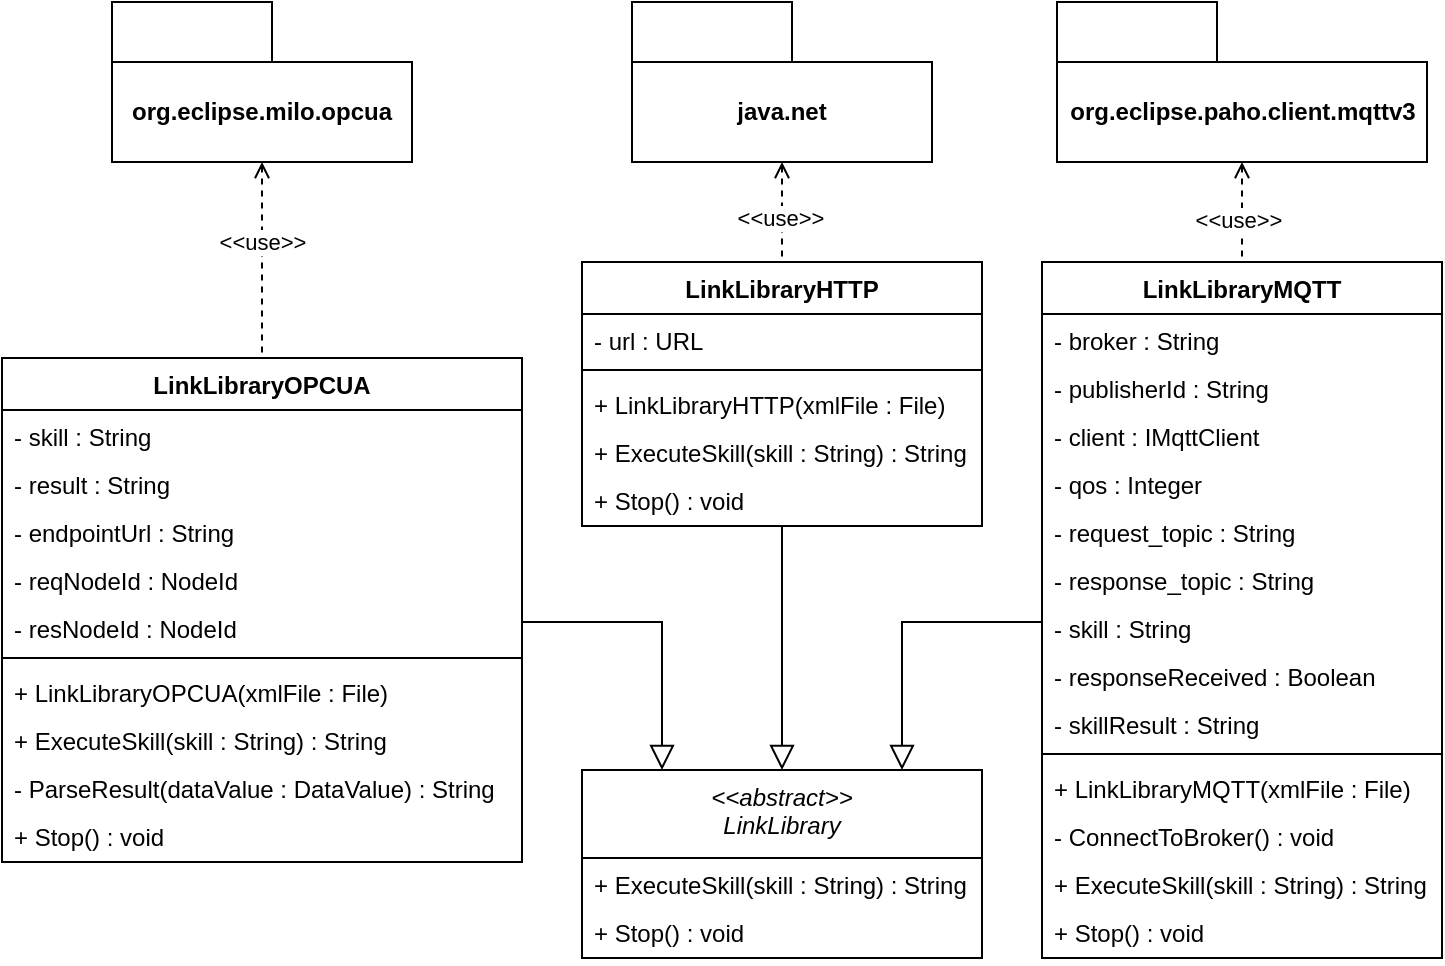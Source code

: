 <mxfile version="24.7.5">
  <diagram name="Page-1" id="0aRMQ_JqBgh5EOpmeWMA">
    <mxGraphModel dx="377" dy="565" grid="1" gridSize="10" guides="1" tooltips="1" connect="1" arrows="1" fold="1" page="1" pageScale="1" pageWidth="827" pageHeight="1169" math="0" shadow="0">
      <root>
        <mxCell id="0" />
        <mxCell id="1" parent="0" />
        <mxCell id="8C-qT944jbPsZhaz9uO8-14" value="&lt;div&gt;&lt;i style=&quot;font-weight: normal;&quot;&gt;&amp;lt;&amp;lt;abstract&amp;gt;&amp;gt;&lt;/i&gt;&lt;/div&gt;&lt;i style=&quot;font-weight: normal;&quot;&gt;LinkLibrary&lt;/i&gt;" style="swimlane;fontStyle=1;align=center;verticalAlign=top;childLayout=stackLayout;horizontal=1;startSize=44;horizontalStack=0;resizeParent=1;resizeParentMax=0;resizeLast=0;collapsible=1;marginBottom=0;whiteSpace=wrap;html=1;swimlaneLine=1;" parent="1" vertex="1">
          <mxGeometry x="330" y="444" width="200" height="94" as="geometry" />
        </mxCell>
        <mxCell id="8C-qT944jbPsZhaz9uO8-18" value="+ ExecuteSkill(skill : String) : String" style="text;strokeColor=none;fillColor=none;align=left;verticalAlign=top;spacingLeft=4;spacingRight=4;overflow=hidden;rotatable=0;points=[[0,0.5],[1,0.5]];portConstraint=eastwest;whiteSpace=wrap;html=1;" parent="8C-qT944jbPsZhaz9uO8-14" vertex="1">
          <mxGeometry y="44" width="200" height="24" as="geometry" />
        </mxCell>
        <mxCell id="8C-qT944jbPsZhaz9uO8-17" value="+ Stop() : void" style="text;strokeColor=none;fillColor=none;align=left;verticalAlign=top;spacingLeft=4;spacingRight=4;overflow=hidden;rotatable=0;points=[[0,0.5],[1,0.5]];portConstraint=eastwest;whiteSpace=wrap;html=1;" parent="8C-qT944jbPsZhaz9uO8-14" vertex="1">
          <mxGeometry y="68" width="200" height="26" as="geometry" />
        </mxCell>
        <mxCell id="8C-qT944jbPsZhaz9uO8-32" style="edgeStyle=orthogonalEdgeStyle;rounded=0;orthogonalLoop=1;jettySize=auto;html=1;endSize=10;endArrow=block;endFill=0;" parent="1" source="8C-qT944jbPsZhaz9uO8-21" target="8C-qT944jbPsZhaz9uO8-14" edge="1">
          <mxGeometry relative="1" as="geometry">
            <Array as="points">
              <mxPoint x="440" y="320" />
              <mxPoint x="440" y="320" />
            </Array>
          </mxGeometry>
        </mxCell>
        <mxCell id="8C-qT944jbPsZhaz9uO8-21" value="LinkLibraryHTTP" style="swimlane;fontStyle=1;align=center;verticalAlign=top;childLayout=stackLayout;horizontal=1;startSize=26;horizontalStack=0;resizeParent=1;resizeParentMax=0;resizeLast=0;collapsible=1;marginBottom=0;whiteSpace=wrap;html=1;swimlaneLine=1;" parent="1" vertex="1">
          <mxGeometry x="330" y="190" width="200" height="132" as="geometry" />
        </mxCell>
        <mxCell id="8C-qT944jbPsZhaz9uO8-33" value="- url : URL" style="text;strokeColor=none;fillColor=none;align=left;verticalAlign=top;spacingLeft=4;spacingRight=4;overflow=hidden;rotatable=0;points=[[0,0.5],[1,0.5]];portConstraint=eastwest;whiteSpace=wrap;html=1;" parent="8C-qT944jbPsZhaz9uO8-21" vertex="1">
          <mxGeometry y="26" width="200" height="24" as="geometry" />
        </mxCell>
        <mxCell id="8C-qT944jbPsZhaz9uO8-34" value="" style="line;strokeWidth=1;fillColor=none;align=left;verticalAlign=middle;spacingTop=-1;spacingLeft=3;spacingRight=3;rotatable=0;labelPosition=right;points=[];portConstraint=eastwest;strokeColor=default;" parent="8C-qT944jbPsZhaz9uO8-21" vertex="1">
          <mxGeometry y="50" width="200" height="8" as="geometry" />
        </mxCell>
        <mxCell id="8C-qT944jbPsZhaz9uO8-35" value="+ LinkLibraryHTTP(xmlFile : File)" style="text;strokeColor=none;fillColor=none;align=left;verticalAlign=top;spacingLeft=4;spacingRight=4;overflow=hidden;rotatable=0;points=[[0,0.5],[1,0.5]];portConstraint=eastwest;whiteSpace=wrap;html=1;" parent="8C-qT944jbPsZhaz9uO8-21" vertex="1">
          <mxGeometry y="58" width="200" height="24" as="geometry" />
        </mxCell>
        <mxCell id="8C-qT944jbPsZhaz9uO8-22" value="+ ExecuteSkill(skill : String) : String" style="text;strokeColor=none;fillColor=none;align=left;verticalAlign=top;spacingLeft=4;spacingRight=4;overflow=hidden;rotatable=0;points=[[0,0.5],[1,0.5]];portConstraint=eastwest;whiteSpace=wrap;html=1;" parent="8C-qT944jbPsZhaz9uO8-21" vertex="1">
          <mxGeometry y="82" width="200" height="24" as="geometry" />
        </mxCell>
        <mxCell id="8C-qT944jbPsZhaz9uO8-23" value="+ Stop() : void" style="text;strokeColor=none;fillColor=none;align=left;verticalAlign=top;spacingLeft=4;spacingRight=4;overflow=hidden;rotatable=0;points=[[0,0.5],[1,0.5]];portConstraint=eastwest;whiteSpace=wrap;html=1;" parent="8C-qT944jbPsZhaz9uO8-21" vertex="1">
          <mxGeometry y="106" width="200" height="26" as="geometry" />
        </mxCell>
        <mxCell id="8C-qT944jbPsZhaz9uO8-30" style="edgeStyle=orthogonalEdgeStyle;rounded=0;orthogonalLoop=1;jettySize=auto;html=1;endArrow=block;endFill=0;endSize=10;" parent="1" source="8C-qT944jbPsZhaz9uO8-24" target="8C-qT944jbPsZhaz9uO8-14" edge="1">
          <mxGeometry relative="1" as="geometry">
            <Array as="points">
              <mxPoint x="490" y="370" />
            </Array>
          </mxGeometry>
        </mxCell>
        <mxCell id="8C-qT944jbPsZhaz9uO8-24" value="LinkLibraryMQTT" style="swimlane;fontStyle=1;align=center;verticalAlign=top;childLayout=stackLayout;horizontal=1;startSize=26;horizontalStack=0;resizeParent=1;resizeParentMax=0;resizeLast=0;collapsible=1;marginBottom=0;whiteSpace=wrap;html=1;swimlaneLine=1;" parent="1" vertex="1">
          <mxGeometry x="560" y="190" width="200" height="348" as="geometry" />
        </mxCell>
        <mxCell id="8C-qT944jbPsZhaz9uO8-53" value="- broker : String" style="text;strokeColor=none;fillColor=none;align=left;verticalAlign=top;spacingLeft=4;spacingRight=4;overflow=hidden;rotatable=0;points=[[0,0.5],[1,0.5]];portConstraint=eastwest;whiteSpace=wrap;html=1;" parent="8C-qT944jbPsZhaz9uO8-24" vertex="1">
          <mxGeometry y="26" width="200" height="24" as="geometry" />
        </mxCell>
        <mxCell id="8C-qT944jbPsZhaz9uO8-57" value="&lt;span style=&quot;font-weight: normal;&quot;&gt;- publisherId : String&lt;/span&gt;" style="text;strokeColor=none;fillColor=none;align=left;verticalAlign=top;spacingLeft=4;spacingRight=4;overflow=hidden;rotatable=0;points=[[0,0.5],[1,0.5]];portConstraint=eastwest;whiteSpace=wrap;html=1;fontStyle=1" parent="8C-qT944jbPsZhaz9uO8-24" vertex="1">
          <mxGeometry y="50" width="200" height="24" as="geometry" />
        </mxCell>
        <mxCell id="8C-qT944jbPsZhaz9uO8-56" value="&lt;span style=&quot;font-weight: normal;&quot;&gt;- client : IMqttClient&lt;/span&gt;" style="text;strokeColor=none;fillColor=none;align=left;verticalAlign=top;spacingLeft=4;spacingRight=4;overflow=hidden;rotatable=0;points=[[0,0.5],[1,0.5]];portConstraint=eastwest;whiteSpace=wrap;html=1;fontStyle=1" parent="8C-qT944jbPsZhaz9uO8-24" vertex="1">
          <mxGeometry y="74" width="200" height="24" as="geometry" />
        </mxCell>
        <mxCell id="8C-qT944jbPsZhaz9uO8-55" value="&lt;span style=&quot;font-weight: normal;&quot;&gt;- qos : Integer&lt;/span&gt;" style="text;strokeColor=none;fillColor=none;align=left;verticalAlign=top;spacingLeft=4;spacingRight=4;overflow=hidden;rotatable=0;points=[[0,0.5],[1,0.5]];portConstraint=eastwest;whiteSpace=wrap;html=1;fontStyle=1" parent="8C-qT944jbPsZhaz9uO8-24" vertex="1">
          <mxGeometry y="98" width="200" height="24" as="geometry" />
        </mxCell>
        <mxCell id="8C-qT944jbPsZhaz9uO8-54" value="- request_topic : String" style="text;strokeColor=none;fillColor=none;align=left;verticalAlign=top;spacingLeft=4;spacingRight=4;overflow=hidden;rotatable=0;points=[[0,0.5],[1,0.5]];portConstraint=eastwest;whiteSpace=wrap;html=1;" parent="8C-qT944jbPsZhaz9uO8-24" vertex="1">
          <mxGeometry y="122" width="200" height="24" as="geometry" />
        </mxCell>
        <mxCell id="8C-qT944jbPsZhaz9uO8-60" value="- response_topic : String" style="text;strokeColor=none;fillColor=none;align=left;verticalAlign=top;spacingLeft=4;spacingRight=4;overflow=hidden;rotatable=0;points=[[0,0.5],[1,0.5]];portConstraint=eastwest;whiteSpace=wrap;html=1;" parent="8C-qT944jbPsZhaz9uO8-24" vertex="1">
          <mxGeometry y="146" width="200" height="24" as="geometry" />
        </mxCell>
        <mxCell id="8C-qT944jbPsZhaz9uO8-59" value="- skill : String" style="text;strokeColor=none;fillColor=none;align=left;verticalAlign=top;spacingLeft=4;spacingRight=4;overflow=hidden;rotatable=0;points=[[0,0.5],[1,0.5]];portConstraint=eastwest;whiteSpace=wrap;html=1;" parent="8C-qT944jbPsZhaz9uO8-24" vertex="1">
          <mxGeometry y="170" width="200" height="24" as="geometry" />
        </mxCell>
        <mxCell id="8C-qT944jbPsZhaz9uO8-61" value="- responseReceived : Boolean" style="text;strokeColor=none;fillColor=none;align=left;verticalAlign=top;spacingLeft=4;spacingRight=4;overflow=hidden;rotatable=0;points=[[0,0.5],[1,0.5]];portConstraint=eastwest;whiteSpace=wrap;html=1;" parent="8C-qT944jbPsZhaz9uO8-24" vertex="1">
          <mxGeometry y="194" width="200" height="24" as="geometry" />
        </mxCell>
        <mxCell id="8C-qT944jbPsZhaz9uO8-62" value="- skillResult : String" style="text;strokeColor=none;fillColor=none;align=left;verticalAlign=top;spacingLeft=4;spacingRight=4;overflow=hidden;rotatable=0;points=[[0,0.5],[1,0.5]];portConstraint=eastwest;whiteSpace=wrap;html=1;" parent="8C-qT944jbPsZhaz9uO8-24" vertex="1">
          <mxGeometry y="218" width="200" height="24" as="geometry" />
        </mxCell>
        <mxCell id="8C-qT944jbPsZhaz9uO8-58" value="" style="line;strokeWidth=1;fillColor=none;align=left;verticalAlign=middle;spacingTop=-1;spacingLeft=3;spacingRight=3;rotatable=0;labelPosition=right;points=[];portConstraint=eastwest;strokeColor=default;" parent="8C-qT944jbPsZhaz9uO8-24" vertex="1">
          <mxGeometry y="242" width="200" height="8" as="geometry" />
        </mxCell>
        <mxCell id="8C-qT944jbPsZhaz9uO8-63" value="+ LinkLibraryMQTT(xmlFile : File)" style="text;strokeColor=none;fillColor=none;align=left;verticalAlign=top;spacingLeft=4;spacingRight=4;overflow=hidden;rotatable=0;points=[[0,0.5],[1,0.5]];portConstraint=eastwest;whiteSpace=wrap;html=1;" parent="8C-qT944jbPsZhaz9uO8-24" vertex="1">
          <mxGeometry y="250" width="200" height="24" as="geometry" />
        </mxCell>
        <mxCell id="8C-qT944jbPsZhaz9uO8-64" value="- ConnectToBroker() : void" style="text;strokeColor=none;fillColor=none;align=left;verticalAlign=top;spacingLeft=4;spacingRight=4;overflow=hidden;rotatable=0;points=[[0,0.5],[1,0.5]];portConstraint=eastwest;whiteSpace=wrap;html=1;" parent="8C-qT944jbPsZhaz9uO8-24" vertex="1">
          <mxGeometry y="274" width="200" height="24" as="geometry" />
        </mxCell>
        <mxCell id="8C-qT944jbPsZhaz9uO8-25" value="+ ExecuteSkill(skill : String) : String" style="text;strokeColor=none;fillColor=none;align=left;verticalAlign=top;spacingLeft=4;spacingRight=4;overflow=hidden;rotatable=0;points=[[0,0.5],[1,0.5]];portConstraint=eastwest;whiteSpace=wrap;html=1;" parent="8C-qT944jbPsZhaz9uO8-24" vertex="1">
          <mxGeometry y="298" width="200" height="24" as="geometry" />
        </mxCell>
        <mxCell id="8C-qT944jbPsZhaz9uO8-26" value="+ Stop() : void" style="text;strokeColor=none;fillColor=none;align=left;verticalAlign=top;spacingLeft=4;spacingRight=4;overflow=hidden;rotatable=0;points=[[0,0.5],[1,0.5]];portConstraint=eastwest;whiteSpace=wrap;html=1;" parent="8C-qT944jbPsZhaz9uO8-24" vertex="1">
          <mxGeometry y="322" width="200" height="26" as="geometry" />
        </mxCell>
        <mxCell id="8C-qT944jbPsZhaz9uO8-31" style="edgeStyle=orthogonalEdgeStyle;rounded=0;orthogonalLoop=1;jettySize=auto;html=1;endSize=10;endArrow=block;endFill=0;" parent="1" source="8C-qT944jbPsZhaz9uO8-27" target="8C-qT944jbPsZhaz9uO8-14" edge="1">
          <mxGeometry relative="1" as="geometry">
            <Array as="points">
              <mxPoint x="370" y="370" />
            </Array>
          </mxGeometry>
        </mxCell>
        <mxCell id="8C-qT944jbPsZhaz9uO8-27" value="LinkLibraryOPCUA" style="swimlane;fontStyle=1;align=center;verticalAlign=top;childLayout=stackLayout;horizontal=1;startSize=26;horizontalStack=0;resizeParent=1;resizeParentMax=0;resizeLast=0;collapsible=1;marginBottom=0;whiteSpace=wrap;html=1;swimlaneLine=1;" parent="1" vertex="1">
          <mxGeometry x="40" y="238" width="260" height="252" as="geometry" />
        </mxCell>
        <mxCell id="8C-qT944jbPsZhaz9uO8-47" value="- skill : String" style="text;strokeColor=none;fillColor=none;align=left;verticalAlign=top;spacingLeft=4;spacingRight=4;overflow=hidden;rotatable=0;points=[[0,0.5],[1,0.5]];portConstraint=eastwest;whiteSpace=wrap;html=1;" parent="8C-qT944jbPsZhaz9uO8-27" vertex="1">
          <mxGeometry y="26" width="260" height="24" as="geometry" />
        </mxCell>
        <mxCell id="8C-qT944jbPsZhaz9uO8-48" value="- result : String" style="text;strokeColor=none;fillColor=none;align=left;verticalAlign=top;spacingLeft=4;spacingRight=4;overflow=hidden;rotatable=0;points=[[0,0.5],[1,0.5]];portConstraint=eastwest;whiteSpace=wrap;html=1;" parent="8C-qT944jbPsZhaz9uO8-27" vertex="1">
          <mxGeometry y="50" width="260" height="24" as="geometry" />
        </mxCell>
        <mxCell id="8C-qT944jbPsZhaz9uO8-46" value="&lt;span style=&quot;font-weight: normal;&quot;&gt;- endpointUrl : String&lt;/span&gt;" style="text;strokeColor=none;fillColor=none;align=left;verticalAlign=top;spacingLeft=4;spacingRight=4;overflow=hidden;rotatable=0;points=[[0,0.5],[1,0.5]];portConstraint=eastwest;whiteSpace=wrap;html=1;fontStyle=1" parent="8C-qT944jbPsZhaz9uO8-27" vertex="1">
          <mxGeometry y="74" width="260" height="24" as="geometry" />
        </mxCell>
        <mxCell id="8C-qT944jbPsZhaz9uO8-49" value="&lt;span style=&quot;font-weight: normal;&quot;&gt;- reqNodeId : NodeId&lt;/span&gt;" style="text;strokeColor=none;fillColor=none;align=left;verticalAlign=top;spacingLeft=4;spacingRight=4;overflow=hidden;rotatable=0;points=[[0,0.5],[1,0.5]];portConstraint=eastwest;whiteSpace=wrap;html=1;fontStyle=1" parent="8C-qT944jbPsZhaz9uO8-27" vertex="1">
          <mxGeometry y="98" width="260" height="24" as="geometry" />
        </mxCell>
        <mxCell id="8C-qT944jbPsZhaz9uO8-50" value="&lt;span style=&quot;font-weight: normal;&quot;&gt;- resNodeId : NodeId&lt;/span&gt;" style="text;strokeColor=none;fillColor=none;align=left;verticalAlign=top;spacingLeft=4;spacingRight=4;overflow=hidden;rotatable=0;points=[[0,0.5],[1,0.5]];portConstraint=eastwest;whiteSpace=wrap;html=1;fontStyle=1" parent="8C-qT944jbPsZhaz9uO8-27" vertex="1">
          <mxGeometry y="122" width="260" height="24" as="geometry" />
        </mxCell>
        <mxCell id="8C-qT944jbPsZhaz9uO8-45" value="" style="line;strokeWidth=1;fillColor=none;align=left;verticalAlign=middle;spacingTop=-1;spacingLeft=3;spacingRight=3;rotatable=0;labelPosition=right;points=[];portConstraint=eastwest;strokeColor=default;" parent="8C-qT944jbPsZhaz9uO8-27" vertex="1">
          <mxGeometry y="146" width="260" height="8" as="geometry" />
        </mxCell>
        <mxCell id="8C-qT944jbPsZhaz9uO8-51" value="+ LinkLibraryOPCUA(xmlFile : File)" style="text;strokeColor=none;fillColor=none;align=left;verticalAlign=top;spacingLeft=4;spacingRight=4;overflow=hidden;rotatable=0;points=[[0,0.5],[1,0.5]];portConstraint=eastwest;whiteSpace=wrap;html=1;" parent="8C-qT944jbPsZhaz9uO8-27" vertex="1">
          <mxGeometry y="154" width="260" height="24" as="geometry" />
        </mxCell>
        <mxCell id="8C-qT944jbPsZhaz9uO8-28" value="+ ExecuteSkill(skill : String) : String" style="text;strokeColor=none;fillColor=none;align=left;verticalAlign=top;spacingLeft=4;spacingRight=4;overflow=hidden;rotatable=0;points=[[0,0.5],[1,0.5]];portConstraint=eastwest;whiteSpace=wrap;html=1;" parent="8C-qT944jbPsZhaz9uO8-27" vertex="1">
          <mxGeometry y="178" width="260" height="24" as="geometry" />
        </mxCell>
        <mxCell id="8C-qT944jbPsZhaz9uO8-52" value="- ParseResult(dataValue : DataValue) : String" style="text;strokeColor=none;fillColor=none;align=left;verticalAlign=top;spacingLeft=4;spacingRight=4;overflow=hidden;rotatable=0;points=[[0,0.5],[1,0.5]];portConstraint=eastwest;whiteSpace=wrap;html=1;" parent="8C-qT944jbPsZhaz9uO8-27" vertex="1">
          <mxGeometry y="202" width="260" height="24" as="geometry" />
        </mxCell>
        <mxCell id="8C-qT944jbPsZhaz9uO8-29" value="+ Stop() : void" style="text;strokeColor=none;fillColor=none;align=left;verticalAlign=top;spacingLeft=4;spacingRight=4;overflow=hidden;rotatable=0;points=[[0,0.5],[1,0.5]];portConstraint=eastwest;whiteSpace=wrap;html=1;" parent="8C-qT944jbPsZhaz9uO8-27" vertex="1">
          <mxGeometry y="226" width="260" height="26" as="geometry" />
        </mxCell>
        <mxCell id="-0fu4PANh9RuCKRfqUOK-2" style="edgeStyle=orthogonalEdgeStyle;rounded=0;orthogonalLoop=1;jettySize=auto;html=1;startArrow=open;startFill=0;dashed=1;endArrow=none;endFill=0;" edge="1" parent="1" source="GwO9uO_SWvfzvLlcrTxP-1" target="8C-qT944jbPsZhaz9uO8-21">
          <mxGeometry relative="1" as="geometry" />
        </mxCell>
        <mxCell id="-0fu4PANh9RuCKRfqUOK-5" value="&amp;lt;&amp;lt;use&amp;gt;&amp;gt;" style="edgeLabel;html=1;align=center;verticalAlign=middle;resizable=0;points=[];" vertex="1" connectable="0" parent="-0fu4PANh9RuCKRfqUOK-2">
          <mxGeometry x="0.095" y="-1" relative="1" as="geometry">
            <mxPoint as="offset" />
          </mxGeometry>
        </mxCell>
        <mxCell id="GwO9uO_SWvfzvLlcrTxP-1" value="java.net" style="shape=folder;fontStyle=1;tabWidth=80;tabHeight=30;tabPosition=left;html=1;boundedLbl=1;whiteSpace=wrap;" parent="1" vertex="1">
          <mxGeometry x="355" y="60" width="150" height="80" as="geometry" />
        </mxCell>
        <mxCell id="-0fu4PANh9RuCKRfqUOK-3" style="edgeStyle=orthogonalEdgeStyle;rounded=0;orthogonalLoop=1;jettySize=auto;html=1;endArrow=none;endFill=0;startArrow=open;startFill=0;dashed=1;" edge="1" parent="1" source="GwO9uO_SWvfzvLlcrTxP-2" target="8C-qT944jbPsZhaz9uO8-24">
          <mxGeometry relative="1" as="geometry" />
        </mxCell>
        <mxCell id="-0fu4PANh9RuCKRfqUOK-6" value="&amp;lt;&amp;lt;use&amp;gt;&amp;gt;" style="edgeLabel;html=1;align=center;verticalAlign=middle;resizable=0;points=[];" vertex="1" connectable="0" parent="-0fu4PANh9RuCKRfqUOK-3">
          <mxGeometry x="0.133" y="-2" relative="1" as="geometry">
            <mxPoint as="offset" />
          </mxGeometry>
        </mxCell>
        <mxCell id="GwO9uO_SWvfzvLlcrTxP-2" value="org.eclipse.paho.client.mqttv3" style="shape=folder;fontStyle=1;tabWidth=80;tabHeight=30;tabPosition=left;html=1;boundedLbl=1;whiteSpace=wrap;" parent="1" vertex="1">
          <mxGeometry x="567.5" y="60" width="185" height="80" as="geometry" />
        </mxCell>
        <mxCell id="-0fu4PANh9RuCKRfqUOK-1" style="edgeStyle=orthogonalEdgeStyle;rounded=0;orthogonalLoop=1;jettySize=auto;html=1;startArrow=open;startFill=0;endArrow=none;endFill=0;dashed=1;" edge="1" parent="1" source="GwO9uO_SWvfzvLlcrTxP-3" target="8C-qT944jbPsZhaz9uO8-27">
          <mxGeometry relative="1" as="geometry" />
        </mxCell>
        <mxCell id="-0fu4PANh9RuCKRfqUOK-4" value="&amp;lt;&amp;lt;use&amp;gt;&amp;gt;" style="edgeLabel;html=1;align=center;verticalAlign=middle;resizable=0;points=[];" vertex="1" connectable="0" parent="-0fu4PANh9RuCKRfqUOK-1">
          <mxGeometry x="-0.179" relative="1" as="geometry">
            <mxPoint as="offset" />
          </mxGeometry>
        </mxCell>
        <mxCell id="GwO9uO_SWvfzvLlcrTxP-3" value="org.eclipse.milo.opcua" style="shape=folder;fontStyle=1;tabWidth=80;tabHeight=30;tabPosition=left;html=1;boundedLbl=1;whiteSpace=wrap;" parent="1" vertex="1">
          <mxGeometry x="95" y="60" width="150" height="80" as="geometry" />
        </mxCell>
      </root>
    </mxGraphModel>
  </diagram>
</mxfile>
